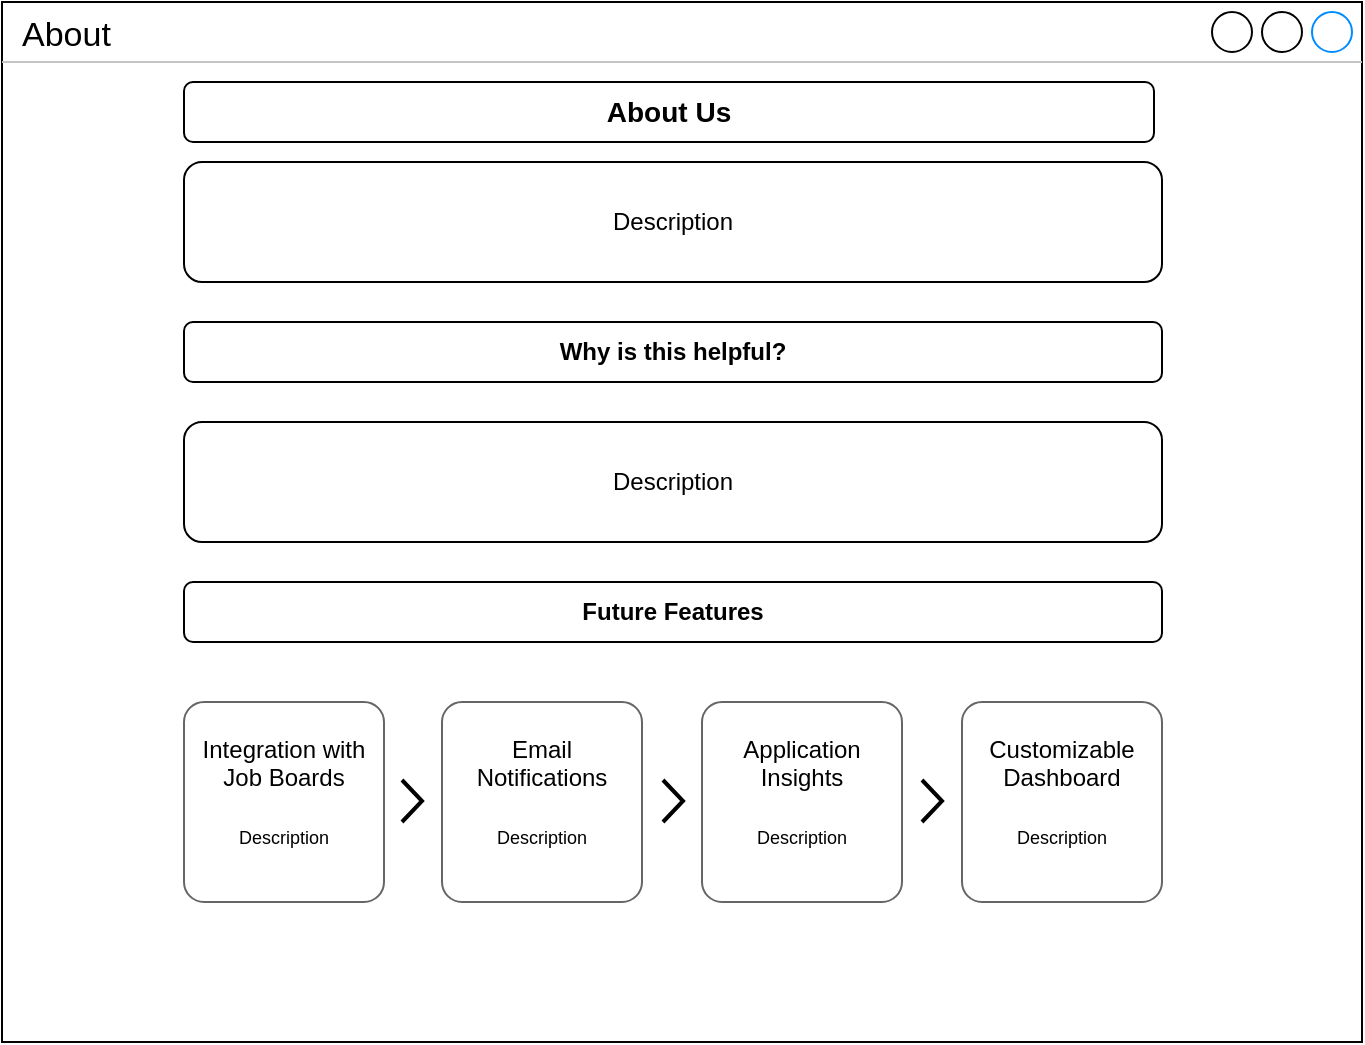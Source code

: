 <mxfile version="21.2.9" type="github" pages="4">
  <diagram name="About" id="xRr02R-4Z6sExsO45KH3">
    <mxGraphModel dx="889" dy="1141" grid="1" gridSize="10" guides="1" tooltips="1" connect="1" arrows="1" fold="1" page="1" pageScale="1" pageWidth="827" pageHeight="1169" math="0" shadow="0">
      <root>
        <mxCell id="0" />
        <mxCell id="1" parent="0" />
        <mxCell id="uaXIYo1Mo4bbP_RrZjP_-1" value="About" style="strokeWidth=1;shadow=0;dashed=0;align=center;html=1;shape=mxgraph.mockup.containers.window;align=left;verticalAlign=top;spacingLeft=8;strokeColor2=#008cff;strokeColor3=#c4c4c4;mainText=;fontSize=17;labelBackgroundColor=none;whiteSpace=wrap;" parent="1" vertex="1">
          <mxGeometry x="80" y="40" width="680" height="520" as="geometry" />
        </mxCell>
        <mxCell id="uaXIYo1Mo4bbP_RrZjP_-2" value="&lt;b&gt;&lt;font style=&quot;font-size: 14px;&quot;&gt;About Us&lt;/font&gt;&lt;/b&gt;" style="rounded=1;whiteSpace=wrap;html=1;" parent="1" vertex="1">
          <mxGeometry x="171" y="80" width="485" height="30" as="geometry" />
        </mxCell>
        <mxCell id="uaXIYo1Mo4bbP_RrZjP_-3" value="&lt;b&gt;Why is this helpful?&lt;/b&gt;" style="rounded=1;whiteSpace=wrap;html=1;" parent="1" vertex="1">
          <mxGeometry x="171" y="200" width="489" height="30" as="geometry" />
        </mxCell>
        <mxCell id="uaXIYo1Mo4bbP_RrZjP_-4" value="&lt;b&gt;Future Features&lt;/b&gt;" style="rounded=1;whiteSpace=wrap;html=1;" parent="1" vertex="1">
          <mxGeometry x="171" y="330" width="489" height="30" as="geometry" />
        </mxCell>
        <mxCell id="uaXIYo1Mo4bbP_RrZjP_-5" value="Description" style="rounded=1;whiteSpace=wrap;html=1;" parent="1" vertex="1">
          <mxGeometry x="171" y="120" width="489" height="60" as="geometry" />
        </mxCell>
        <mxCell id="uaXIYo1Mo4bbP_RrZjP_-6" value="Description" style="rounded=1;whiteSpace=wrap;html=1;" parent="1" vertex="1">
          <mxGeometry x="171" y="250" width="489" height="60" as="geometry" />
        </mxCell>
        <mxCell id="uaXIYo1Mo4bbP_RrZjP_-7" value="Integration with Job Boards&lt;br&gt;&lt;br&gt;&lt;font style=&quot;font-size: 9px;&quot;&gt;Description&lt;/font&gt;" style="shape=mxgraph.mockup.containers.marginRect;rectMarginTop=10;strokeColor=#666666;strokeWidth=1;dashed=0;rounded=1;arcSize=5;recursiveResize=0;html=1;whiteSpace=wrap;" parent="1" vertex="1">
          <mxGeometry x="171" y="380" width="100" height="110" as="geometry" />
        </mxCell>
        <mxCell id="uaXIYo1Mo4bbP_RrZjP_-9" value="Email Notifications&lt;br&gt;&lt;br&gt;&lt;font style=&quot;font-size: 9px;&quot;&gt;Description&lt;/font&gt;" style="shape=mxgraph.mockup.containers.marginRect;rectMarginTop=10;strokeColor=#666666;strokeWidth=1;dashed=0;rounded=1;arcSize=5;recursiveResize=0;html=1;whiteSpace=wrap;" parent="1" vertex="1">
          <mxGeometry x="300" y="380" width="100" height="110" as="geometry" />
        </mxCell>
        <mxCell id="uaXIYo1Mo4bbP_RrZjP_-11" value="Application Insights&lt;br&gt;&lt;br&gt;&lt;font style=&quot;font-size: 9px;&quot;&gt;Description&lt;/font&gt;" style="shape=mxgraph.mockup.containers.marginRect;rectMarginTop=10;strokeColor=#666666;strokeWidth=1;dashed=0;rounded=1;arcSize=5;recursiveResize=0;html=1;whiteSpace=wrap;" parent="1" vertex="1">
          <mxGeometry x="430" y="380" width="100" height="110" as="geometry" />
        </mxCell>
        <mxCell id="uaXIYo1Mo4bbP_RrZjP_-13" value="Customizable Dashboard&lt;br&gt;&lt;br&gt;&lt;font style=&quot;font-size: 9px;&quot;&gt;Description&lt;/font&gt;" style="shape=mxgraph.mockup.containers.marginRect;rectMarginTop=10;strokeColor=#666666;strokeWidth=1;dashed=0;rounded=1;arcSize=5;recursiveResize=0;html=1;whiteSpace=wrap;" parent="1" vertex="1">
          <mxGeometry x="560" y="380" width="100" height="110" as="geometry" />
        </mxCell>
        <mxCell id="uaXIYo1Mo4bbP_RrZjP_-14" value="" style="html=1;verticalLabelPosition=bottom;labelBackgroundColor=#ffffff;verticalAlign=top;shadow=0;dashed=0;strokeWidth=2;shape=mxgraph.ios7.misc.right;strokeColor=#000000;" parent="1" vertex="1">
          <mxGeometry x="280" y="429" width="10" height="21" as="geometry" />
        </mxCell>
        <mxCell id="uaXIYo1Mo4bbP_RrZjP_-17" value="" style="html=1;verticalLabelPosition=bottom;labelBackgroundColor=#ffffff;verticalAlign=top;shadow=0;dashed=0;strokeWidth=2;shape=mxgraph.ios7.misc.right;strokeColor=#000000;" parent="1" vertex="1">
          <mxGeometry x="410.5" y="429" width="10" height="21" as="geometry" />
        </mxCell>
        <mxCell id="uaXIYo1Mo4bbP_RrZjP_-18" value="" style="html=1;verticalLabelPosition=bottom;labelBackgroundColor=#ffffff;verticalAlign=top;shadow=0;dashed=0;strokeWidth=2;shape=mxgraph.ios7.misc.right;strokeColor=#000000;" parent="1" vertex="1">
          <mxGeometry x="540" y="429" width="10" height="21" as="geometry" />
        </mxCell>
      </root>
    </mxGraphModel>
  </diagram>
  <diagram id="TlQu51tvzFfThhZhskvf" name="Account Settings">
    <mxGraphModel dx="889" dy="1141" grid="1" gridSize="10" guides="1" tooltips="1" connect="1" arrows="1" fold="1" page="1" pageScale="1" pageWidth="827" pageHeight="1169" math="0" shadow="0">
      <root>
        <mxCell id="0" />
        <mxCell id="1" parent="0" />
        <mxCell id="tIL9ToQIKslQ7jHVoK9O-1" value="Account settings" style="strokeWidth=1;shadow=0;dashed=0;align=center;html=1;shape=mxgraph.mockup.containers.window;align=left;verticalAlign=top;spacingLeft=8;strokeColor2=#008cff;strokeColor3=#c4c4c4;fontColor=#666666;mainText=;fontSize=17;labelBackgroundColor=none;whiteSpace=wrap;" parent="1" vertex="1">
          <mxGeometry x="80" y="40" width="680" height="450" as="geometry" />
        </mxCell>
        <mxCell id="tIL9ToQIKslQ7jHVoK9O-22" value="" style="rounded=0;whiteSpace=wrap;html=1;strokeColor=default;strokeWidth=0;fontFamily=Helvetica;fontSize=12;fontColor=default;fillColor=default;" parent="1" vertex="1">
          <mxGeometry x="470" y="80" width="270" height="380" as="geometry" />
        </mxCell>
        <mxCell id="tIL9ToQIKslQ7jHVoK9O-21" value="" style="rounded=0;whiteSpace=wrap;html=1;strokeColor=default;strokeWidth=0;fontFamily=Helvetica;fontSize=12;fontColor=default;fillColor=default;" parent="1" vertex="1">
          <mxGeometry x="90" y="80" width="360" height="380" as="geometry" />
        </mxCell>
        <mxCell id="tIL9ToQIKslQ7jHVoK9O-4" value="Input" style="rounded=1;whiteSpace=wrap;html=1;shadow=1;strokeWidth=0.5;" parent="1" vertex="1">
          <mxGeometry x="100" y="290" width="340" height="40" as="geometry" />
        </mxCell>
        <mxCell id="tIL9ToQIKslQ7jHVoK9O-3" value="Input" style="rounded=1;whiteSpace=wrap;html=1;shadow=1;strokeWidth=0.5;" parent="1" vertex="1">
          <mxGeometry x="280" y="210" width="160" height="40" as="geometry" />
        </mxCell>
        <mxCell id="tIL9ToQIKslQ7jHVoK9O-5" value="Input" style="rounded=1;whiteSpace=wrap;html=1;shadow=1;strokeWidth=0.5;" parent="1" vertex="1">
          <mxGeometry x="100" y="210" width="160" height="40" as="geometry" />
        </mxCell>
        <mxCell id="tIL9ToQIKslQ7jHVoK9O-7" value="First Name" style="text;html=1;strokeColor=none;fillColor=none;align=center;verticalAlign=middle;whiteSpace=wrap;rounded=0;" parent="1" vertex="1">
          <mxGeometry x="80" y="180" width="100" height="30" as="geometry" />
        </mxCell>
        <mxCell id="tIL9ToQIKslQ7jHVoK9O-8" value="Last Name" style="text;html=1;strokeColor=none;fillColor=none;align=center;verticalAlign=middle;whiteSpace=wrap;rounded=0;" parent="1" vertex="1">
          <mxGeometry x="260" y="180" width="100" height="30" as="geometry" />
        </mxCell>
        <mxCell id="tIL9ToQIKslQ7jHVoK9O-9" value="Email Address" style="text;html=1;strokeColor=none;fillColor=none;align=center;verticalAlign=middle;whiteSpace=wrap;rounded=0;" parent="1" vertex="1">
          <mxGeometry x="90" y="260" width="100" height="30" as="geometry" />
        </mxCell>
        <mxCell id="tIL9ToQIKslQ7jHVoK9O-10" value="&lt;font size=&quot;1&quot;&gt;&lt;span style=&quot;font-size: 15px;&quot;&gt;Personal Information&lt;/span&gt;&lt;/font&gt;" style="text;html=1;strokeColor=none;fillColor=none;align=center;verticalAlign=middle;whiteSpace=wrap;rounded=0;" parent="1" vertex="1">
          <mxGeometry x="175" y="90" width="190" height="30" as="geometry" />
        </mxCell>
        <mxCell id="tIL9ToQIKslQ7jHVoK9O-11" value="&lt;font size=&quot;1&quot;&gt;&lt;span style=&quot;font-size: 15px;&quot;&gt;Change password&lt;/span&gt;&lt;/font&gt;" style="text;html=1;strokeColor=none;fillColor=none;align=center;verticalAlign=middle;whiteSpace=wrap;rounded=0;" parent="1" vertex="1">
          <mxGeometry x="520" y="90" width="190" height="30" as="geometry" />
        </mxCell>
        <mxCell id="tIL9ToQIKslQ7jHVoK9O-12" value="&lt;font style=&quot;font-size: 18px;&quot;&gt;********&lt;/font&gt;" style="rounded=1;whiteSpace=wrap;html=1;shadow=1;strokeWidth=0.5;" parent="1" vertex="1">
          <mxGeometry x="520" y="170" width="160" height="40" as="geometry" />
        </mxCell>
        <mxCell id="tIL9ToQIKslQ7jHVoK9O-13" value="&lt;font style=&quot;font-size: 18px;&quot;&gt;********&lt;/font&gt;" style="rounded=1;whiteSpace=wrap;html=1;shadow=1;strokeWidth=0.5;" parent="1" vertex="1">
          <mxGeometry x="520" y="255" width="160" height="40" as="geometry" />
        </mxCell>
        <mxCell id="tIL9ToQIKslQ7jHVoK9O-14" value="&lt;font style=&quot;font-size: 18px;&quot;&gt;********&lt;/font&gt;" style="rounded=1;whiteSpace=wrap;html=1;shadow=1;strokeWidth=0.5;" parent="1" vertex="1">
          <mxGeometry x="520" y="350" width="160" height="40" as="geometry" />
        </mxCell>
        <mxCell id="tIL9ToQIKslQ7jHVoK9O-17" value="Current Password" style="text;html=1;strokeColor=none;fillColor=none;align=center;verticalAlign=middle;whiteSpace=wrap;rounded=0;" parent="1" vertex="1">
          <mxGeometry x="520" y="140" width="100" height="30" as="geometry" />
        </mxCell>
        <mxCell id="tIL9ToQIKslQ7jHVoK9O-18" value="New Password" style="text;html=1;strokeColor=none;fillColor=none;align=left;verticalAlign=middle;whiteSpace=wrap;rounded=0;" parent="1" vertex="1">
          <mxGeometry x="520" y="225" width="100" height="30" as="geometry" />
        </mxCell>
        <mxCell id="tIL9ToQIKslQ7jHVoK9O-19" value="Confirm Password" style="text;html=1;strokeColor=none;fillColor=none;align=left;verticalAlign=middle;whiteSpace=wrap;rounded=0;" parent="1" vertex="1">
          <mxGeometry x="520" y="320" width="120" height="30" as="geometry" />
        </mxCell>
        <mxCell id="65haR2pwGxqnflXkg-4F-1" value="&lt;font style=&quot;font-size: 13px;&quot;&gt;Confirm changes&lt;/font&gt;" style="rounded=1;whiteSpace=wrap;html=1;shadow=1;strokeWidth=0.5;" parent="1" vertex="1">
          <mxGeometry x="100" y="420" width="160" height="30" as="geometry" />
        </mxCell>
        <mxCell id="65haR2pwGxqnflXkg-4F-2" value="&lt;font style=&quot;font-size: 13px;&quot;&gt;Confirm changes&lt;/font&gt;" style="rounded=1;whiteSpace=wrap;html=1;shadow=1;strokeWidth=0.5;" parent="1" vertex="1">
          <mxGeometry x="520" y="420" width="160" height="30" as="geometry" />
        </mxCell>
      </root>
    </mxGraphModel>
  </diagram>
  <diagram id="uaErvloH1qxhbPAL33uY" name="Contact Us">
    <mxGraphModel dx="806" dy="1141" grid="1" gridSize="10" guides="1" tooltips="1" connect="1" arrows="1" fold="1" page="1" pageScale="1" pageWidth="827" pageHeight="1169" math="0" shadow="0">
      <root>
        <mxCell id="0" />
        <mxCell id="1" parent="0" />
        <mxCell id="P7Mi3YgqfspxZTFJ4Eox-1" value="" style="rounded=0;whiteSpace=wrap;html=1;" vertex="1" parent="1">
          <mxGeometry x="80" y="50" width="680" height="480" as="geometry" />
        </mxCell>
        <mxCell id="zvY6nekfArleN82rxukt-1" value="" style="rounded=0;whiteSpace=wrap;html=1;strokeColor=default;strokeWidth=0;fontFamily=Helvetica;fontSize=12;fontColor=default;fillColor=default;" vertex="1" parent="1">
          <mxGeometry x="279" y="130" width="270" height="360" as="geometry" />
        </mxCell>
        <mxCell id="P7Mi3YgqfspxZTFJ4Eox-2" value="" style="rounded=0;whiteSpace=wrap;html=1;fillColor=#47A198;" vertex="1" parent="1">
          <mxGeometry x="80" y="50" width="680" height="60" as="geometry" />
        </mxCell>
        <mxCell id="P7Mi3YgqfspxZTFJ4Eox-4" value="&lt;span style=&quot;font-size: 15px;&quot;&gt;Contact Us&lt;/span&gt;" style="text;html=1;strokeColor=none;fillColor=none;align=center;verticalAlign=middle;whiteSpace=wrap;rounded=0;" vertex="1" parent="1">
          <mxGeometry x="100" y="65" width="160" height="30" as="geometry" />
        </mxCell>
        <mxCell id="Ib4bSF4myuMl5yyrqLZd-1" value="&lt;font style=&quot;font-size: 18px;&quot;&gt;********&lt;/font&gt;" style="rounded=1;whiteSpace=wrap;html=1;shadow=1;strokeWidth=0.5;" vertex="1" parent="1">
          <mxGeometry x="336" y="220" width="155" height="30" as="geometry" />
        </mxCell>
        <mxCell id="Ib4bSF4myuMl5yyrqLZd-2" value="&lt;font style=&quot;font-size: 18px;&quot;&gt;********&lt;/font&gt;" style="rounded=1;whiteSpace=wrap;html=1;shadow=1;strokeWidth=0.5;" vertex="1" parent="1">
          <mxGeometry x="334" y="280" width="156" height="30" as="geometry" />
        </mxCell>
        <mxCell id="Ib4bSF4myuMl5yyrqLZd-3" value="&lt;font style=&quot;font-size: 18px;&quot;&gt;********&lt;/font&gt;" style="rounded=1;whiteSpace=wrap;html=1;shadow=1;strokeWidth=0.5;" vertex="1" parent="1">
          <mxGeometry x="331" y="340" width="160" height="80" as="geometry" />
        </mxCell>
        <mxCell id="T5zHEb-5bwIXLHCsg_aF-1" value="Send" style="rounded=1;whiteSpace=wrap;html=1;shadow=1;strokeWidth=0.5;fillColor=#0050ef;fontColor=#ffffff;strokeColor=#001DBC;" vertex="1" parent="1">
          <mxGeometry x="330" y="440" width="160" height="30" as="geometry" />
        </mxCell>
        <mxCell id="9JuwHCfW0jqKaPbFpY71-3" value="Message" style="text;html=1;strokeColor=none;fillColor=none;align=center;verticalAlign=middle;whiteSpace=wrap;rounded=0;" vertex="1" parent="1">
          <mxGeometry x="314" y="320" width="100" height="20" as="geometry" />
        </mxCell>
        <mxCell id="9JuwHCfW0jqKaPbFpY71-1" value="Full Name" style="text;html=1;strokeColor=none;fillColor=none;align=center;verticalAlign=middle;whiteSpace=wrap;rounded=0;" vertex="1" parent="1">
          <mxGeometry x="325" y="200" width="85" height="20" as="geometry" />
        </mxCell>
        <mxCell id="9JuwHCfW0jqKaPbFpY71-2" value="Email" style="text;html=1;strokeColor=none;fillColor=none;align=center;verticalAlign=middle;whiteSpace=wrap;rounded=0;" vertex="1" parent="1">
          <mxGeometry x="302.5" y="260" width="90" height="20" as="geometry" />
        </mxCell>
        <mxCell id="P7Mi3YgqfspxZTFJ4Eox-7" value="&lt;span style=&quot;font-size: 15px;&quot;&gt;Contact Us&lt;/span&gt;" style="text;html=1;strokeColor=none;fillColor=none;align=center;verticalAlign=middle;whiteSpace=wrap;rounded=0;" vertex="1" parent="1">
          <mxGeometry x="314" y="150" width="190" height="30" as="geometry" />
        </mxCell>
      </root>
    </mxGraphModel>
  </diagram>
  <diagram id="2M-0f1jTFjAmrjNBG6XW" name="Job Applications Page">
    <mxGraphModel dx="806" dy="1141" grid="1" gridSize="5" guides="1" tooltips="1" connect="1" arrows="1" fold="1" page="1" pageScale="1" pageWidth="827" pageHeight="1169" math="0" shadow="0">
      <root>
        <mxCell id="0" />
        <mxCell id="1" parent="0" />
        <mxCell id="2fERDiRS2faEvjUnGCrK-1" value="" style="rounded=0;whiteSpace=wrap;html=1;fillColor=#f5f5f5;fontColor=#333333;strokeColor=#666666;" vertex="1" parent="1">
          <mxGeometry x="80" y="50" width="680" height="480" as="geometry" />
        </mxCell>
        <mxCell id="2fERDiRS2faEvjUnGCrK-3" value="" style="rounded=0;whiteSpace=wrap;html=1;fillColor=#47A198;" vertex="1" parent="1">
          <mxGeometry x="80" y="50" width="680" height="60" as="geometry" />
        </mxCell>
        <mxCell id="2fERDiRS2faEvjUnGCrK-4" value="&lt;span style=&quot;font-size: 15px;&quot;&gt;Job Applications&lt;/span&gt;" style="text;html=1;strokeColor=none;fillColor=none;align=center;verticalAlign=middle;whiteSpace=wrap;rounded=0;" vertex="1" parent="1">
          <mxGeometry x="100" y="65" width="160" height="30" as="geometry" />
        </mxCell>
        <mxCell id="2fERDiRS2faEvjUnGCrK-12" value="&lt;span style=&quot;font-size: 15px;&quot;&gt;My Job Applications&lt;/span&gt;" style="text;html=1;strokeColor=none;fillColor=none;align=center;verticalAlign=middle;whiteSpace=wrap;rounded=0;" vertex="1" parent="1">
          <mxGeometry x="314" y="140" width="190" height="30" as="geometry" />
        </mxCell>
        <mxCell id="2fERDiRS2faEvjUnGCrK-13" value="" style="rounded=0;whiteSpace=wrap;html=1;fillColor=#f5f5f5;fontColor=#333333;strokeColor=#666666;" vertex="1" parent="1">
          <mxGeometry x="80" y="620" width="680" height="480" as="geometry" />
        </mxCell>
        <mxCell id="2fERDiRS2faEvjUnGCrK-14" value="" style="rounded=0;whiteSpace=wrap;html=1;strokeColor=default;strokeWidth=0;fontFamily=Helvetica;fontSize=12;fontColor=default;fillColor=default;" vertex="1" parent="1">
          <mxGeometry x="198.5" y="685" width="446.5" height="415" as="geometry" />
        </mxCell>
        <mxCell id="2fERDiRS2faEvjUnGCrK-15" value="" style="rounded=0;whiteSpace=wrap;html=1;fillColor=#47A198;" vertex="1" parent="1">
          <mxGeometry x="80" y="620" width="680" height="60" as="geometry" />
        </mxCell>
        <mxCell id="2fERDiRS2faEvjUnGCrK-16" value="&lt;span style=&quot;font-size: 15px;&quot;&gt;Job Applications Modal&lt;/span&gt;" style="text;html=1;strokeColor=none;fillColor=none;align=center;verticalAlign=middle;whiteSpace=wrap;rounded=0;" vertex="1" parent="1">
          <mxGeometry x="100" y="635" width="160" height="30" as="geometry" />
        </mxCell>
        <mxCell id="2fERDiRS2faEvjUnGCrK-17" value="&lt;font style=&quot;font-size: 18px;&quot;&gt;********&lt;/font&gt;" style="rounded=1;whiteSpace=wrap;html=1;shadow=1;strokeWidth=0.5;" vertex="1" parent="1">
          <mxGeometry x="332" y="745" width="168" height="20" as="geometry" />
        </mxCell>
        <mxCell id="2fERDiRS2faEvjUnGCrK-18" value="&lt;font style=&quot;font-size: 18px;&quot;&gt;********&lt;/font&gt;" style="rounded=1;whiteSpace=wrap;html=1;shadow=1;strokeWidth=0.5;" vertex="1" parent="1">
          <mxGeometry x="332" y="790" width="163" height="20" as="geometry" />
        </mxCell>
        <mxCell id="2fERDiRS2faEvjUnGCrK-19" value="&lt;font style=&quot;font-size: 18px;&quot;&gt;********&lt;/font&gt;" style="rounded=1;whiteSpace=wrap;html=1;shadow=1;strokeWidth=0.5;" vertex="1" parent="1">
          <mxGeometry x="328.75" y="990" width="166.25" height="60" as="geometry" />
        </mxCell>
        <mxCell id="2fERDiRS2faEvjUnGCrK-20" value="Enter" style="rounded=1;whiteSpace=wrap;html=1;shadow=1;strokeWidth=0.5;fillColor=#0050ef;fontColor=#ffffff;strokeColor=#001DBC;" vertex="1" parent="1">
          <mxGeometry x="331" y="1060" width="160" height="30" as="geometry" />
        </mxCell>
        <mxCell id="2fERDiRS2faEvjUnGCrK-21" value="Notes" style="text;html=1;strokeColor=none;fillColor=none;align=center;verticalAlign=middle;whiteSpace=wrap;rounded=0;" vertex="1" parent="1">
          <mxGeometry x="299" y="970" width="100" height="20" as="geometry" />
        </mxCell>
        <mxCell id="2fERDiRS2faEvjUnGCrK-22" value="Job Position" style="text;html=1;strokeColor=none;fillColor=none;align=center;verticalAlign=middle;whiteSpace=wrap;rounded=0;" vertex="1" parent="1">
          <mxGeometry x="326.5" y="725" width="85" height="20" as="geometry" />
        </mxCell>
        <mxCell id="2fERDiRS2faEvjUnGCrK-23" value="Company" style="text;html=1;strokeColor=none;fillColor=none;align=center;verticalAlign=middle;whiteSpace=wrap;rounded=0;" vertex="1" parent="1">
          <mxGeometry x="324" y="770" width="90" height="20" as="geometry" />
        </mxCell>
        <mxCell id="2fERDiRS2faEvjUnGCrK-24" value="&lt;span style=&quot;font-size: 15px;&quot;&gt;Edit or Add a Listing&lt;/span&gt;" style="text;html=1;strokeColor=none;fillColor=none;align=center;verticalAlign=middle;whiteSpace=wrap;rounded=0;" vertex="1" parent="1">
          <mxGeometry x="328.75" y="690" width="190" height="30" as="geometry" />
        </mxCell>
        <mxCell id="MrEaUQL8ewnErSodTD4G-89" value="" style="rounded=0;whiteSpace=wrap;html=1;strokeColor=default;strokeWidth=0;fontFamily=Helvetica;fontSize=12;fontColor=default;fillColor=default;" vertex="1" parent="1">
          <mxGeometry x="115" y="185" width="615" height="330" as="geometry" />
        </mxCell>
        <mxCell id="MrEaUQL8ewnErSodTD4G-92" value="" style="rounded=0;whiteSpace=wrap;html=1;" vertex="1" parent="1">
          <mxGeometry x="125" y="242.5" width="590" height="255" as="geometry" />
        </mxCell>
        <mxCell id="MrEaUQL8ewnErSodTD4G-93" value="" style="rounded=0;whiteSpace=wrap;html=1;fillColor=#47a198;" vertex="1" parent="1">
          <mxGeometry x="125" y="207.5" width="590" height="40" as="geometry" />
        </mxCell>
        <mxCell id="MrEaUQL8ewnErSodTD4G-94" value="&lt;font style=&quot;font-size: 12px;&quot;&gt;Job Position&lt;/font&gt;" style="text;html=1;strokeColor=none;fillColor=none;align=center;verticalAlign=middle;whiteSpace=wrap;rounded=0;fontColor=#F7F7F7;" vertex="1" parent="1">
          <mxGeometry x="145" y="212.5" width="90" height="30" as="geometry" />
        </mxCell>
        <mxCell id="MrEaUQL8ewnErSodTD4G-95" value="&lt;font style=&quot;font-size: 12px;&quot;&gt;Company&lt;/font&gt;" style="text;html=1;strokeColor=none;fillColor=none;align=center;verticalAlign=middle;whiteSpace=wrap;rounded=0;fontColor=#F7F7F7;" vertex="1" parent="1">
          <mxGeometry x="235" y="212.5" width="90" height="30" as="geometry" />
        </mxCell>
        <mxCell id="MrEaUQL8ewnErSodTD4G-96" value="&lt;font style=&quot;font-size: 12px;&quot;&gt;Date of Application&lt;/font&gt;" style="text;html=1;strokeColor=none;fillColor=none;align=center;verticalAlign=middle;whiteSpace=wrap;rounded=0;fontColor=#F7F7F7;" vertex="1" parent="1">
          <mxGeometry x="325" y="212.5" width="90" height="30" as="geometry" />
        </mxCell>
        <mxCell id="MrEaUQL8ewnErSodTD4G-97" value="&lt;font style=&quot;font-size: 12px;&quot;&gt;Salary&lt;/font&gt;" style="text;html=1;strokeColor=none;fillColor=none;align=center;verticalAlign=middle;whiteSpace=wrap;rounded=0;fontColor=#F7F7F7;" vertex="1" parent="1">
          <mxGeometry x="406.5" y="212.5" width="90" height="30" as="geometry" />
        </mxCell>
        <mxCell id="MrEaUQL8ewnErSodTD4G-98" value="&lt;font style=&quot;font-size: 12px;&quot;&gt;Status&lt;/font&gt;" style="text;html=1;strokeColor=none;fillColor=none;align=center;verticalAlign=middle;whiteSpace=wrap;rounded=0;fontColor=#F7F7F7;" vertex="1" parent="1">
          <mxGeometry x="470" y="212.5" width="90" height="30" as="geometry" />
        </mxCell>
        <mxCell id="MrEaUQL8ewnErSodTD4G-106" value="Developer" style="text;html=1;strokeColor=none;fillColor=none;align=center;verticalAlign=middle;whiteSpace=wrap;rounded=0;" vertex="1" parent="1">
          <mxGeometry x="145" y="260" width="85" height="20" as="geometry" />
        </mxCell>
        <mxCell id="MrEaUQL8ewnErSodTD4G-108" value="Developer" style="text;html=1;strokeColor=none;fillColor=none;align=center;verticalAlign=middle;whiteSpace=wrap;rounded=0;" vertex="1" parent="1">
          <mxGeometry x="145" y="290" width="85" height="20" as="geometry" />
        </mxCell>
        <mxCell id="MrEaUQL8ewnErSodTD4G-109" value="Developer" style="text;html=1;strokeColor=none;fillColor=none;align=center;verticalAlign=middle;whiteSpace=wrap;rounded=0;" vertex="1" parent="1">
          <mxGeometry x="145" y="325" width="85" height="20" as="geometry" />
        </mxCell>
        <mxCell id="MrEaUQL8ewnErSodTD4G-110" value="Facebook" style="text;html=1;strokeColor=none;fillColor=none;align=center;verticalAlign=middle;whiteSpace=wrap;rounded=0;" vertex="1" parent="1">
          <mxGeometry x="235" y="260" width="85" height="20" as="geometry" />
        </mxCell>
        <mxCell id="MrEaUQL8ewnErSodTD4G-111" value="Apple" style="text;html=1;strokeColor=none;fillColor=none;align=center;verticalAlign=middle;whiteSpace=wrap;rounded=0;" vertex="1" parent="1">
          <mxGeometry x="235" y="295" width="85" height="20" as="geometry" />
        </mxCell>
        <mxCell id="MrEaUQL8ewnErSodTD4G-112" value="Google" style="text;html=1;strokeColor=none;fillColor=none;align=center;verticalAlign=middle;whiteSpace=wrap;rounded=0;" vertex="1" parent="1">
          <mxGeometry x="230" y="325" width="85" height="20" as="geometry" />
        </mxCell>
        <mxCell id="MrEaUQL8ewnErSodTD4G-113" value="01/5/2023" style="text;html=1;strokeColor=none;fillColor=none;align=center;verticalAlign=middle;whiteSpace=wrap;rounded=0;" vertex="1" parent="1">
          <mxGeometry x="325" y="260" width="85" height="20" as="geometry" />
        </mxCell>
        <mxCell id="MrEaUQL8ewnErSodTD4G-114" value="01/5/2023" style="text;html=1;strokeColor=none;fillColor=none;align=center;verticalAlign=middle;whiteSpace=wrap;rounded=0;" vertex="1" parent="1">
          <mxGeometry x="325" y="295" width="85" height="20" as="geometry" />
        </mxCell>
        <mxCell id="MrEaUQL8ewnErSodTD4G-115" value="02/5/2023" style="text;html=1;strokeColor=none;fillColor=none;align=center;verticalAlign=middle;whiteSpace=wrap;rounded=0;" vertex="1" parent="1">
          <mxGeometry x="321.5" y="330" width="85" height="20" as="geometry" />
        </mxCell>
        <mxCell id="MrEaUQL8ewnErSodTD4G-116" value="120k" style="text;html=1;strokeColor=none;fillColor=none;align=center;verticalAlign=middle;whiteSpace=wrap;rounded=0;" vertex="1" parent="1">
          <mxGeometry x="410" y="261.25" width="72.5" height="20" as="geometry" />
        </mxCell>
        <mxCell id="MrEaUQL8ewnErSodTD4G-117" style="edgeStyle=orthogonalEdgeStyle;rounded=0;orthogonalLoop=1;jettySize=auto;html=1;exitX=0.5;exitY=1;exitDx=0;exitDy=0;" edge="1" parent="1" source="MrEaUQL8ewnErSodTD4G-115" target="MrEaUQL8ewnErSodTD4G-115">
          <mxGeometry relative="1" as="geometry" />
        </mxCell>
        <mxCell id="MrEaUQL8ewnErSodTD4G-118" value="100k" style="text;html=1;strokeColor=none;fillColor=none;align=center;verticalAlign=middle;whiteSpace=wrap;rounded=0;" vertex="1" parent="1">
          <mxGeometry x="410" y="292.5" width="72.5" height="20" as="geometry" />
        </mxCell>
        <mxCell id="MrEaUQL8ewnErSodTD4G-119" value="100k" style="text;html=1;strokeColor=none;fillColor=none;align=center;verticalAlign=middle;whiteSpace=wrap;rounded=0;" vertex="1" parent="1">
          <mxGeometry x="410" y="325" width="72.5" height="20" as="geometry" />
        </mxCell>
        <mxCell id="MrEaUQL8ewnErSodTD4G-121" value="Applied" style="text;html=1;strokeColor=none;fillColor=none;align=center;verticalAlign=middle;whiteSpace=wrap;rounded=0;" vertex="1" parent="1">
          <mxGeometry x="482.5" y="260" width="72.5" height="20" as="geometry" />
        </mxCell>
        <mxCell id="MrEaUQL8ewnErSodTD4G-122" value="Rejected" style="text;html=1;strokeColor=none;fillColor=none;align=center;verticalAlign=middle;whiteSpace=wrap;rounded=0;" vertex="1" parent="1">
          <mxGeometry x="482.5" y="295" width="72.5" height="20" as="geometry" />
        </mxCell>
        <mxCell id="MrEaUQL8ewnErSodTD4G-123" value="Interviewing" style="text;html=1;strokeColor=none;fillColor=none;align=center;verticalAlign=middle;whiteSpace=wrap;rounded=0;" vertex="1" parent="1">
          <mxGeometry x="478.75" y="325" width="72.5" height="20" as="geometry" />
        </mxCell>
        <mxCell id="MrEaUQL8ewnErSodTD4G-124" value="Add New Job" style="rounded=1;whiteSpace=wrap;html=1;shadow=1;strokeWidth=0.5;fillColor=#0050ef;fontColor=#ffffff;strokeColor=#001DBC;" vertex="1" parent="1">
          <mxGeometry x="548.25" y="140" width="86.75" height="30" as="geometry" />
        </mxCell>
        <mxCell id="MrEaUQL8ewnErSodTD4G-127" value="Actions" style="text;html=1;strokeColor=none;fillColor=none;align=center;verticalAlign=middle;whiteSpace=wrap;rounded=0;fontColor=#F7F7F7;" vertex="1" parent="1">
          <mxGeometry x="548.25" y="212.5" width="90" height="30" as="geometry" />
        </mxCell>
        <mxCell id="MrEaUQL8ewnErSodTD4G-128" value="Notes" style="text;html=1;strokeColor=none;fillColor=none;align=center;verticalAlign=middle;whiteSpace=wrap;rounded=0;fontColor=#F7F7F7;" vertex="1" parent="1">
          <mxGeometry x="615" y="212.5" width="90" height="30" as="geometry" />
        </mxCell>
        <mxCell id="MrEaUQL8ewnErSodTD4G-129" value="" style="shape=image;html=1;verticalAlign=top;verticalLabelPosition=bottom;labelBackgroundColor=#ffffff;imageAspect=0;aspect=fixed;image=https://cdn1.iconfinder.com/data/icons/hawcons/32/699013-icon-27-trash-can-128.png" vertex="1" parent="1">
          <mxGeometry x="595" y="261.25" width="20" height="20" as="geometry" />
        </mxCell>
        <mxCell id="MrEaUQL8ewnErSodTD4G-130" value="" style="strokeColor=#999999;verticalLabelPosition=bottom;shadow=0;dashed=0;verticalAlign=top;strokeWidth=2;html=1;shape=mxgraph.mockup.misc.editIcon;" vertex="1" parent="1">
          <mxGeometry x="576.25" y="261.25" width="13.75" height="17.5" as="geometry" />
        </mxCell>
        <mxCell id="MrEaUQL8ewnErSodTD4G-132" value="" style="strokeColor=#999999;verticalLabelPosition=bottom;shadow=0;dashed=0;verticalAlign=top;strokeWidth=2;html=1;shape=mxgraph.mockup.misc.editIcon;" vertex="1" parent="1">
          <mxGeometry x="576.25" y="292.5" width="13.75" height="17.5" as="geometry" />
        </mxCell>
        <mxCell id="MrEaUQL8ewnErSodTD4G-133" value="" style="strokeColor=#999999;verticalLabelPosition=bottom;shadow=0;dashed=0;verticalAlign=top;strokeWidth=2;html=1;shape=mxgraph.mockup.misc.editIcon;" vertex="1" parent="1">
          <mxGeometry x="576.25" y="325" width="13.75" height="17.5" as="geometry" />
        </mxCell>
        <mxCell id="MrEaUQL8ewnErSodTD4G-134" value="" style="shape=image;html=1;verticalAlign=top;verticalLabelPosition=bottom;labelBackgroundColor=#ffffff;imageAspect=0;aspect=fixed;image=https://cdn1.iconfinder.com/data/icons/hawcons/32/699013-icon-27-trash-can-128.png" vertex="1" parent="1">
          <mxGeometry x="595" y="290" width="20" height="20" as="geometry" />
        </mxCell>
        <mxCell id="MrEaUQL8ewnErSodTD4G-135" value="" style="shape=image;html=1;verticalAlign=top;verticalLabelPosition=bottom;labelBackgroundColor=#ffffff;imageAspect=0;aspect=fixed;image=https://cdn1.iconfinder.com/data/icons/hawcons/32/699013-icon-27-trash-can-128.png" vertex="1" parent="1">
          <mxGeometry x="595" y="322.5" width="20" height="20" as="geometry" />
        </mxCell>
        <mxCell id="MrEaUQL8ewnErSodTD4G-136" value="great company!" style="text;html=1;strokeColor=none;fillColor=none;align=center;verticalAlign=middle;whiteSpace=wrap;rounded=0;" vertex="1" parent="1">
          <mxGeometry x="625" y="261.25" width="85" height="20" as="geometry" />
        </mxCell>
        <mxCell id="MrEaUQL8ewnErSodTD4G-137" value="cool manager" style="text;html=1;strokeColor=none;fillColor=none;align=center;verticalAlign=middle;whiteSpace=wrap;rounded=0;" vertex="1" parent="1">
          <mxGeometry x="620" y="323.75" width="85" height="20" as="geometry" />
        </mxCell>
        <mxCell id="MrEaUQL8ewnErSodTD4G-138" value="will apply again!" style="text;html=1;strokeColor=none;fillColor=none;align=center;verticalAlign=middle;whiteSpace=wrap;rounded=0;" vertex="1" parent="1">
          <mxGeometry x="625" y="292.5" width="85" height="20" as="geometry" />
        </mxCell>
        <mxCell id="MrEaUQL8ewnErSodTD4G-142" value="DOA" style="text;html=1;strokeColor=none;fillColor=none;align=center;verticalAlign=middle;whiteSpace=wrap;rounded=0;" vertex="1" parent="1">
          <mxGeometry x="309" y="825" width="90" height="20" as="geometry" />
        </mxCell>
        <mxCell id="MrEaUQL8ewnErSodTD4G-147" value="Status" style="text;html=1;strokeColor=none;fillColor=none;align=center;verticalAlign=middle;whiteSpace=wrap;rounded=0;" vertex="1" parent="1">
          <mxGeometry x="304" y="925" width="90" height="20" as="geometry" />
        </mxCell>
        <mxCell id="f0J7XAi0krgkfsXrwlJw-2" value="Salary" style="text;html=1;strokeColor=none;fillColor=none;align=center;verticalAlign=middle;whiteSpace=wrap;rounded=0;" vertex="1" parent="1">
          <mxGeometry x="309" y="875" width="90" height="20" as="geometry" />
        </mxCell>
        <mxCell id="f0J7XAi0krgkfsXrwlJw-6" value="&lt;font style=&quot;font-size: 18px;&quot;&gt;********&lt;/font&gt;" style="rounded=1;whiteSpace=wrap;html=1;shadow=1;strokeWidth=0.5;" vertex="1" parent="1">
          <mxGeometry x="334" y="895" width="158" height="20" as="geometry" />
        </mxCell>
        <mxCell id="f0J7XAi0krgkfsXrwlJw-7" value="dropdown calender" style="rounded=1;whiteSpace=wrap;html=1;" vertex="1" parent="1">
          <mxGeometry x="333.75" y="845" width="161.25" height="20" as="geometry" />
        </mxCell>
        <mxCell id="f0J7XAi0krgkfsXrwlJw-8" value="dropdown status options" style="rounded=1;whiteSpace=wrap;html=1;" vertex="1" parent="1">
          <mxGeometry x="333" y="945" width="161.25" height="20" as="geometry" />
        </mxCell>
        <mxCell id="f0J7XAi0krgkfsXrwlJw-10" value="Click to open Modal" style="rounded=0;whiteSpace=wrap;html=1;" vertex="1" parent="1">
          <mxGeometry x="610" y="65" width="120" height="60" as="geometry" />
        </mxCell>
        <mxCell id="f0J7XAi0krgkfsXrwlJw-11" value="" style="endArrow=classic;html=1;rounded=0;exitX=0.75;exitY=1;exitDx=0;exitDy=0;" edge="1" parent="1" source="f0J7XAi0krgkfsXrwlJw-10">
          <mxGeometry width="50" height="50" relative="1" as="geometry">
            <mxPoint x="720" y="140" as="sourcePoint" />
            <mxPoint x="635" y="160" as="targetPoint" />
            <Array as="points">
              <mxPoint x="665" y="155" />
            </Array>
          </mxGeometry>
        </mxCell>
        <mxCell id="f0J7XAi0krgkfsXrwlJw-18" value="" style="curved=1;endArrow=classic;html=1;rounded=0;" edge="1" parent="1">
          <mxGeometry width="50" height="50" relative="1" as="geometry">
            <mxPoint x="526.25" y="393.75" as="sourcePoint" />
            <mxPoint x="576.25" y="343.75" as="targetPoint" />
            <Array as="points">
              <mxPoint x="576.25" y="393.75" />
              <mxPoint x="526.25" y="343.75" />
            </Array>
          </mxGeometry>
        </mxCell>
        <mxCell id="f0J7XAi0krgkfsXrwlJw-19" value="Click edit icon to open Modal" style="rounded=0;whiteSpace=wrap;html=1;" vertex="1" parent="1">
          <mxGeometry x="458.75" y="395" width="120" height="60" as="geometry" />
        </mxCell>
        <mxCell id="f0J7XAi0krgkfsXrwlJw-21" value="Modal will lay over the top of the job applications page" style="rounded=0;whiteSpace=wrap;html=1;" vertex="1" parent="1">
          <mxGeometry x="80" y="550" width="230" height="60" as="geometry" />
        </mxCell>
        <mxCell id="f0J7XAi0krgkfsXrwlJw-24" value="" style="endArrow=classic;html=1;rounded=0;" edge="1" parent="1">
          <mxGeometry width="50" height="50" relative="1" as="geometry">
            <mxPoint x="630" y="365" as="sourcePoint" />
            <mxPoint x="605" y="345" as="targetPoint" />
          </mxGeometry>
        </mxCell>
        <mxCell id="f0J7XAi0krgkfsXrwlJw-25" value="Click to remove listing from table" style="rounded=0;whiteSpace=wrap;html=1;" vertex="1" parent="1">
          <mxGeometry x="605" y="365" width="95" height="60" as="geometry" />
        </mxCell>
      </root>
    </mxGraphModel>
  </diagram>
</mxfile>

